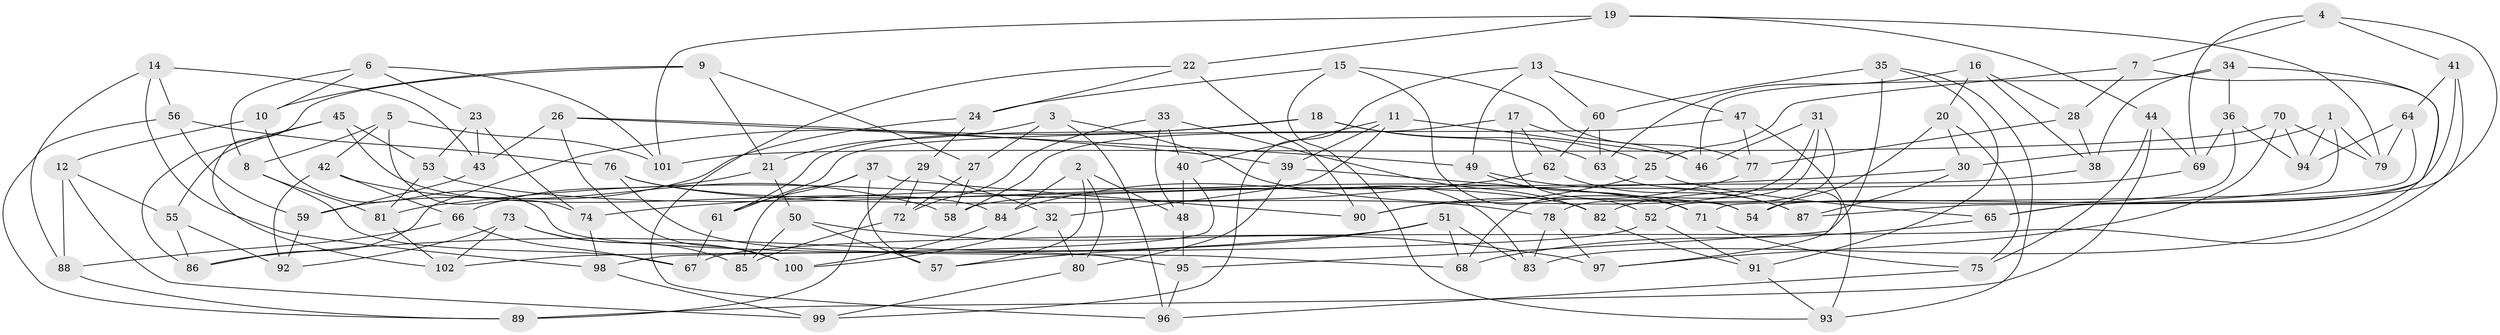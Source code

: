 // coarse degree distribution, {9: 0.04838709677419355, 12: 0.016129032258064516, 10: 0.03225806451612903, 4: 0.6774193548387096, 11: 0.016129032258064516, 3: 0.0967741935483871, 7: 0.016129032258064516, 8: 0.03225806451612903, 5: 0.016129032258064516, 6: 0.016129032258064516, 2: 0.03225806451612903}
// Generated by graph-tools (version 1.1) at 2025/53/03/04/25 22:53:52]
// undirected, 102 vertices, 204 edges
graph export_dot {
  node [color=gray90,style=filled];
  1;
  2;
  3;
  4;
  5;
  6;
  7;
  8;
  9;
  10;
  11;
  12;
  13;
  14;
  15;
  16;
  17;
  18;
  19;
  20;
  21;
  22;
  23;
  24;
  25;
  26;
  27;
  28;
  29;
  30;
  31;
  32;
  33;
  34;
  35;
  36;
  37;
  38;
  39;
  40;
  41;
  42;
  43;
  44;
  45;
  46;
  47;
  48;
  49;
  50;
  51;
  52;
  53;
  54;
  55;
  56;
  57;
  58;
  59;
  60;
  61;
  62;
  63;
  64;
  65;
  66;
  67;
  68;
  69;
  70;
  71;
  72;
  73;
  74;
  75;
  76;
  77;
  78;
  79;
  80;
  81;
  82;
  83;
  84;
  85;
  86;
  87;
  88;
  89;
  90;
  91;
  92;
  93;
  94;
  95;
  96;
  97;
  98;
  99;
  100;
  101;
  102;
  1 -- 65;
  1 -- 94;
  1 -- 30;
  1 -- 79;
  2 -- 80;
  2 -- 48;
  2 -- 84;
  2 -- 57;
  3 -- 96;
  3 -- 27;
  3 -- 21;
  3 -- 83;
  4 -- 69;
  4 -- 41;
  4 -- 7;
  4 -- 87;
  5 -- 101;
  5 -- 42;
  5 -- 74;
  5 -- 8;
  6 -- 10;
  6 -- 8;
  6 -- 23;
  6 -- 101;
  7 -- 25;
  7 -- 83;
  7 -- 28;
  8 -- 67;
  8 -- 81;
  9 -- 10;
  9 -- 21;
  9 -- 27;
  9 -- 102;
  10 -- 12;
  10 -- 68;
  11 -- 32;
  11 -- 46;
  11 -- 39;
  11 -- 40;
  12 -- 88;
  12 -- 55;
  12 -- 99;
  13 -- 47;
  13 -- 49;
  13 -- 60;
  13 -- 99;
  14 -- 98;
  14 -- 88;
  14 -- 56;
  14 -- 43;
  15 -- 24;
  15 -- 52;
  15 -- 93;
  15 -- 77;
  16 -- 20;
  16 -- 63;
  16 -- 38;
  16 -- 28;
  17 -- 62;
  17 -- 58;
  17 -- 54;
  17 -- 46;
  18 -- 25;
  18 -- 61;
  18 -- 63;
  18 -- 86;
  19 -- 79;
  19 -- 22;
  19 -- 44;
  19 -- 101;
  20 -- 30;
  20 -- 75;
  20 -- 54;
  21 -- 50;
  21 -- 66;
  22 -- 96;
  22 -- 24;
  22 -- 90;
  23 -- 53;
  23 -- 43;
  23 -- 74;
  24 -- 29;
  24 -- 59;
  25 -- 84;
  25 -- 65;
  26 -- 39;
  26 -- 43;
  26 -- 49;
  26 -- 100;
  27 -- 58;
  27 -- 72;
  28 -- 38;
  28 -- 77;
  29 -- 32;
  29 -- 89;
  29 -- 72;
  30 -- 74;
  30 -- 87;
  31 -- 46;
  31 -- 78;
  31 -- 90;
  31 -- 68;
  32 -- 100;
  32 -- 80;
  33 -- 72;
  33 -- 48;
  33 -- 40;
  33 -- 82;
  34 -- 46;
  34 -- 38;
  34 -- 65;
  34 -- 36;
  35 -- 91;
  35 -- 93;
  35 -- 60;
  35 -- 95;
  36 -- 52;
  36 -- 94;
  36 -- 69;
  37 -- 90;
  37 -- 85;
  37 -- 57;
  37 -- 61;
  38 -- 58;
  39 -- 80;
  39 -- 54;
  40 -- 48;
  40 -- 98;
  41 -- 54;
  41 -- 67;
  41 -- 64;
  42 -- 66;
  42 -- 92;
  42 -- 58;
  43 -- 59;
  44 -- 69;
  44 -- 75;
  44 -- 89;
  45 -- 55;
  45 -- 86;
  45 -- 84;
  45 -- 53;
  47 -- 61;
  47 -- 93;
  47 -- 77;
  48 -- 95;
  49 -- 87;
  49 -- 71;
  50 -- 85;
  50 -- 97;
  50 -- 57;
  51 -- 83;
  51 -- 57;
  51 -- 68;
  51 -- 86;
  52 -- 102;
  52 -- 91;
  53 -- 71;
  53 -- 81;
  55 -- 86;
  55 -- 92;
  56 -- 89;
  56 -- 59;
  56 -- 76;
  59 -- 92;
  60 -- 62;
  60 -- 63;
  61 -- 67;
  62 -- 81;
  62 -- 87;
  63 -- 97;
  64 -- 79;
  64 -- 71;
  64 -- 94;
  65 -- 68;
  66 -- 88;
  66 -- 67;
  69 -- 82;
  70 -- 94;
  70 -- 97;
  70 -- 101;
  70 -- 79;
  71 -- 75;
  72 -- 85;
  73 -- 100;
  73 -- 102;
  73 -- 92;
  73 -- 85;
  74 -- 98;
  75 -- 96;
  76 -- 78;
  76 -- 82;
  76 -- 95;
  77 -- 90;
  78 -- 83;
  78 -- 97;
  80 -- 99;
  81 -- 102;
  82 -- 91;
  84 -- 100;
  88 -- 89;
  91 -- 93;
  95 -- 96;
  98 -- 99;
}
